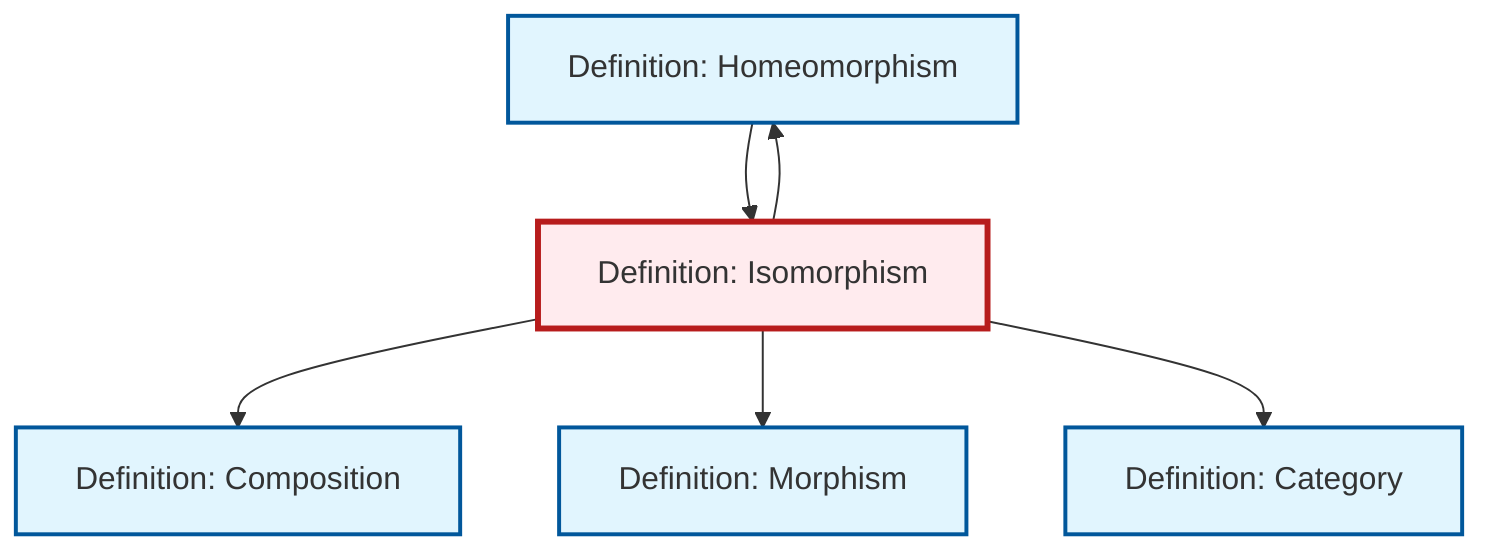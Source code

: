 graph TD
    classDef definition fill:#e1f5fe,stroke:#01579b,stroke-width:2px
    classDef theorem fill:#f3e5f5,stroke:#4a148c,stroke-width:2px
    classDef axiom fill:#fff3e0,stroke:#e65100,stroke-width:2px
    classDef example fill:#e8f5e9,stroke:#1b5e20,stroke-width:2px
    classDef current fill:#ffebee,stroke:#b71c1c,stroke-width:3px
    def-composition["Definition: Composition"]:::definition
    def-category["Definition: Category"]:::definition
    def-homeomorphism["Definition: Homeomorphism"]:::definition
    def-morphism["Definition: Morphism"]:::definition
    def-isomorphism["Definition: Isomorphism"]:::definition
    def-isomorphism --> def-composition
    def-isomorphism --> def-morphism
    def-isomorphism --> def-homeomorphism
    def-homeomorphism --> def-isomorphism
    def-isomorphism --> def-category
    class def-isomorphism current